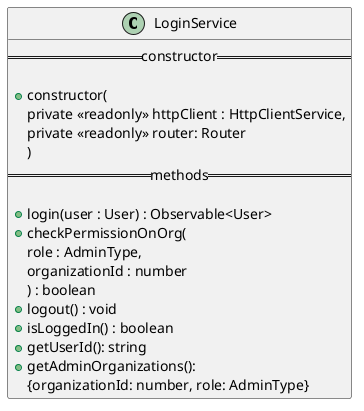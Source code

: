 @startuml LoginService
class LoginService {
  == constructor ==

  + constructor(
    private <<readonly>> httpClient : HttpClientService,
    private <<readonly>> router: Router
    )
  == methods ==

  + login(user : User) : Observable<User>
  + checkPermissionOnOrg(
    role : AdminType,
    organizationId : number
    ) : boolean
  + logout() : void
  + isLoggedIn() : boolean
  + getUserId(): string
  + getAdminOrganizations():
  {organizationId: number, role: AdminType}
}
@enduml
